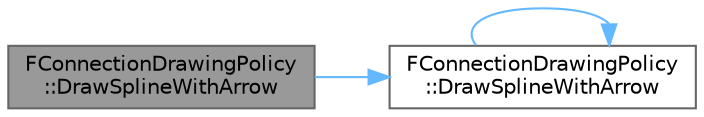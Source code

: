 digraph "FConnectionDrawingPolicy::DrawSplineWithArrow"
{
 // INTERACTIVE_SVG=YES
 // LATEX_PDF_SIZE
  bgcolor="transparent";
  edge [fontname=Helvetica,fontsize=10,labelfontname=Helvetica,labelfontsize=10];
  node [fontname=Helvetica,fontsize=10,shape=box,height=0.2,width=0.4];
  rankdir="LR";
  Node1 [id="Node000001",label="FConnectionDrawingPolicy\l::DrawSplineWithArrow",height=0.2,width=0.4,color="gray40", fillcolor="grey60", style="filled", fontcolor="black",tooltip=" "];
  Node1 -> Node2 [id="edge1_Node000001_Node000002",color="steelblue1",style="solid",tooltip=" "];
  Node2 [id="Node000002",label="FConnectionDrawingPolicy\l::DrawSplineWithArrow",height=0.2,width=0.4,color="grey40", fillcolor="white", style="filled",URL="$dc/d29/classFConnectionDrawingPolicy.html#a7899576a0f8fe6a6c94e970c79a3de75",tooltip=" "];
  Node2 -> Node2 [id="edge2_Node000002_Node000002",color="steelblue1",style="solid",tooltip=" "];
}
